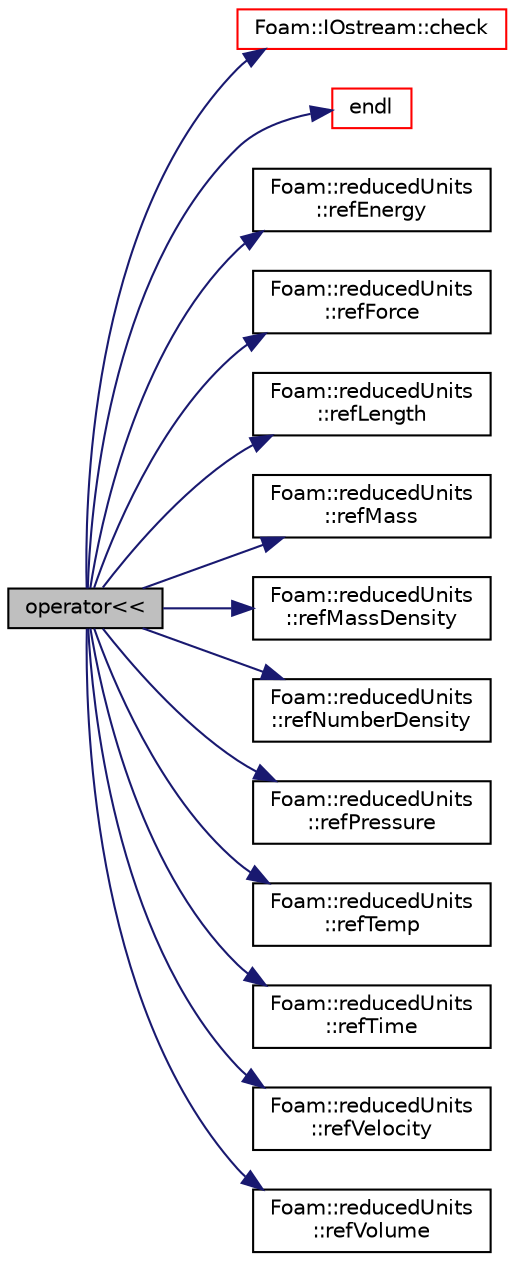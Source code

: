 digraph "operator&lt;&lt;"
{
  bgcolor="transparent";
  edge [fontname="Helvetica",fontsize="10",labelfontname="Helvetica",labelfontsize="10"];
  node [fontname="Helvetica",fontsize="10",shape=record];
  rankdir="LR";
  Node1 [label="operator\<\<",height=0.2,width=0.4,color="black", fillcolor="grey75", style="filled", fontcolor="black"];
  Node1 -> Node2 [color="midnightblue",fontsize="10",style="solid",fontname="Helvetica"];
  Node2 [label="Foam::IOstream::check",height=0.2,width=0.4,color="red",URL="$a01209.html#af85c845c01b78192c2f5302a271d153d",tooltip="Check IOstream status for given operation. "];
  Node1 -> Node3 [color="midnightblue",fontsize="10",style="solid",fontname="Helvetica"];
  Node3 [label="endl",height=0.2,width=0.4,color="red",URL="$a10909.html#a2db8fe02a0d3909e9351bb4275b23ce4",tooltip="Add newline and flush stream. "];
  Node1 -> Node4 [color="midnightblue",fontsize="10",style="solid",fontname="Helvetica"];
  Node4 [label="Foam::reducedUnits\l::refEnergy",height=0.2,width=0.4,color="black",URL="$a02161.html#ad0004a681a7a7610d6b5ac128a649766"];
  Node1 -> Node5 [color="midnightblue",fontsize="10",style="solid",fontname="Helvetica"];
  Node5 [label="Foam::reducedUnits\l::refForce",height=0.2,width=0.4,color="black",URL="$a02161.html#ad50d80029d65d24e234a03269c82c28e"];
  Node1 -> Node6 [color="midnightblue",fontsize="10",style="solid",fontname="Helvetica"];
  Node6 [label="Foam::reducedUnits\l::refLength",height=0.2,width=0.4,color="black",URL="$a02161.html#a6de1f98b97328b52b3a6e077bd42bdb7"];
  Node1 -> Node7 [color="midnightblue",fontsize="10",style="solid",fontname="Helvetica"];
  Node7 [label="Foam::reducedUnits\l::refMass",height=0.2,width=0.4,color="black",URL="$a02161.html#ae6bd5e7d5b9837f13046becf79cfd8f8"];
  Node1 -> Node8 [color="midnightblue",fontsize="10",style="solid",fontname="Helvetica"];
  Node8 [label="Foam::reducedUnits\l::refMassDensity",height=0.2,width=0.4,color="black",URL="$a02161.html#a36af68cbd66ed445a902d841cd74e32a"];
  Node1 -> Node9 [color="midnightblue",fontsize="10",style="solid",fontname="Helvetica"];
  Node9 [label="Foam::reducedUnits\l::refNumberDensity",height=0.2,width=0.4,color="black",URL="$a02161.html#abd13d7a41280ce5c2c8c9523c44ae13f"];
  Node1 -> Node10 [color="midnightblue",fontsize="10",style="solid",fontname="Helvetica"];
  Node10 [label="Foam::reducedUnits\l::refPressure",height=0.2,width=0.4,color="black",URL="$a02161.html#a7be702c43b30703024b7565a72ee8196"];
  Node1 -> Node11 [color="midnightblue",fontsize="10",style="solid",fontname="Helvetica"];
  Node11 [label="Foam::reducedUnits\l::refTemp",height=0.2,width=0.4,color="black",URL="$a02161.html#aa333ab90cffac13f010f70fc674e8b77"];
  Node1 -> Node12 [color="midnightblue",fontsize="10",style="solid",fontname="Helvetica"];
  Node12 [label="Foam::reducedUnits\l::refTime",height=0.2,width=0.4,color="black",URL="$a02161.html#aebc12fe352225619f369f105f0006760"];
  Node1 -> Node13 [color="midnightblue",fontsize="10",style="solid",fontname="Helvetica"];
  Node13 [label="Foam::reducedUnits\l::refVelocity",height=0.2,width=0.4,color="black",URL="$a02161.html#a640668715cd01c5197bd51d5ed9a6f16"];
  Node1 -> Node14 [color="midnightblue",fontsize="10",style="solid",fontname="Helvetica"];
  Node14 [label="Foam::reducedUnits\l::refVolume",height=0.2,width=0.4,color="black",URL="$a02161.html#af7647ebb4b44045cbaf2e209dcfb6563"];
}
